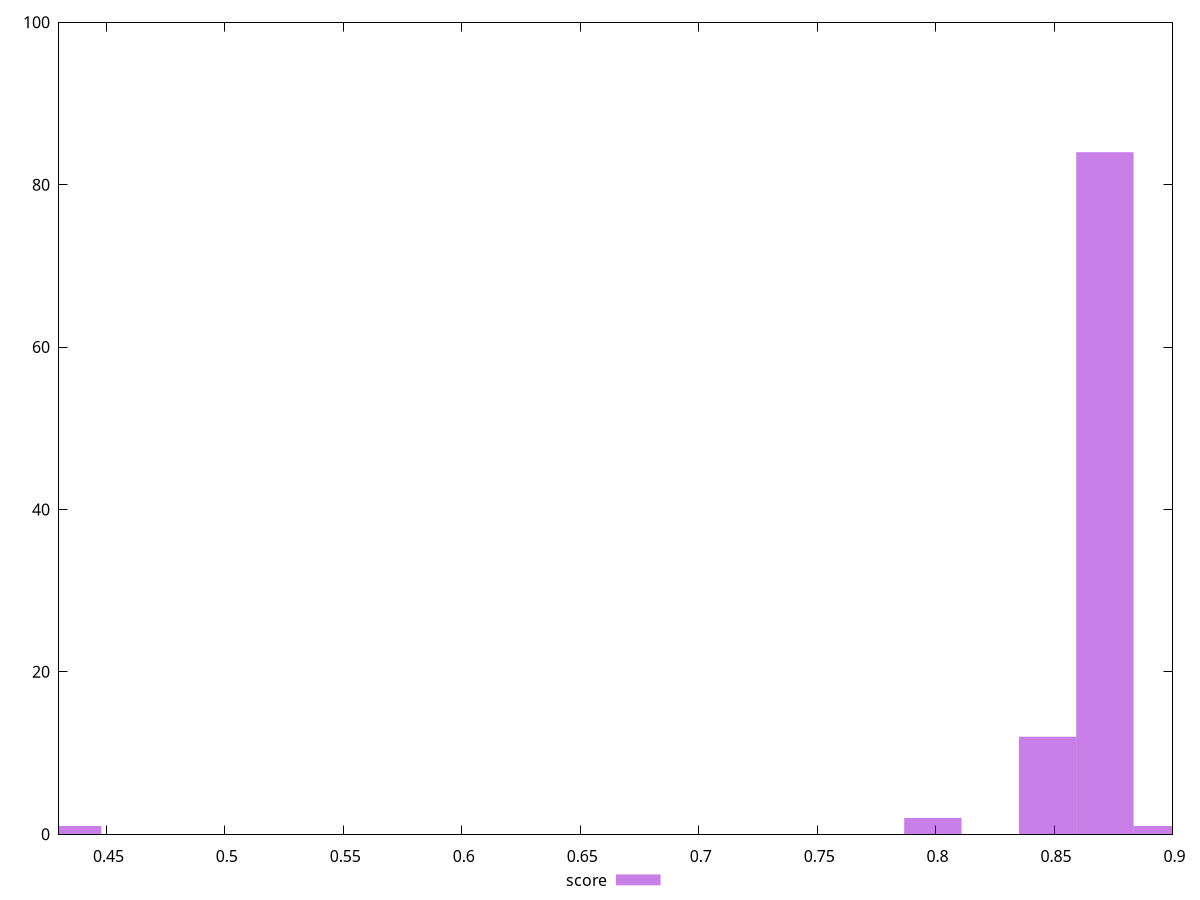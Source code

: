 reset

$score <<EOF
0.43573742128437865 1
0.8714748425687573 84
0.8472672080529584 12
0.7988519390213608 2
0.8956824770845561 1
EOF

set key outside below
set boxwidth 0.024207634515798812
set xrange [0.43:0.9]
set yrange [0:100]
set trange [0:100]
set style fill transparent solid 0.5 noborder
set terminal svg size 640, 490 enhanced background rgb 'white'
set output "report_00025_2021-02-22T21:38:55.199Z/first-meaningful-paint/samples/pages+cached/score/histogram.svg"

plot $score title "score" with boxes

reset
